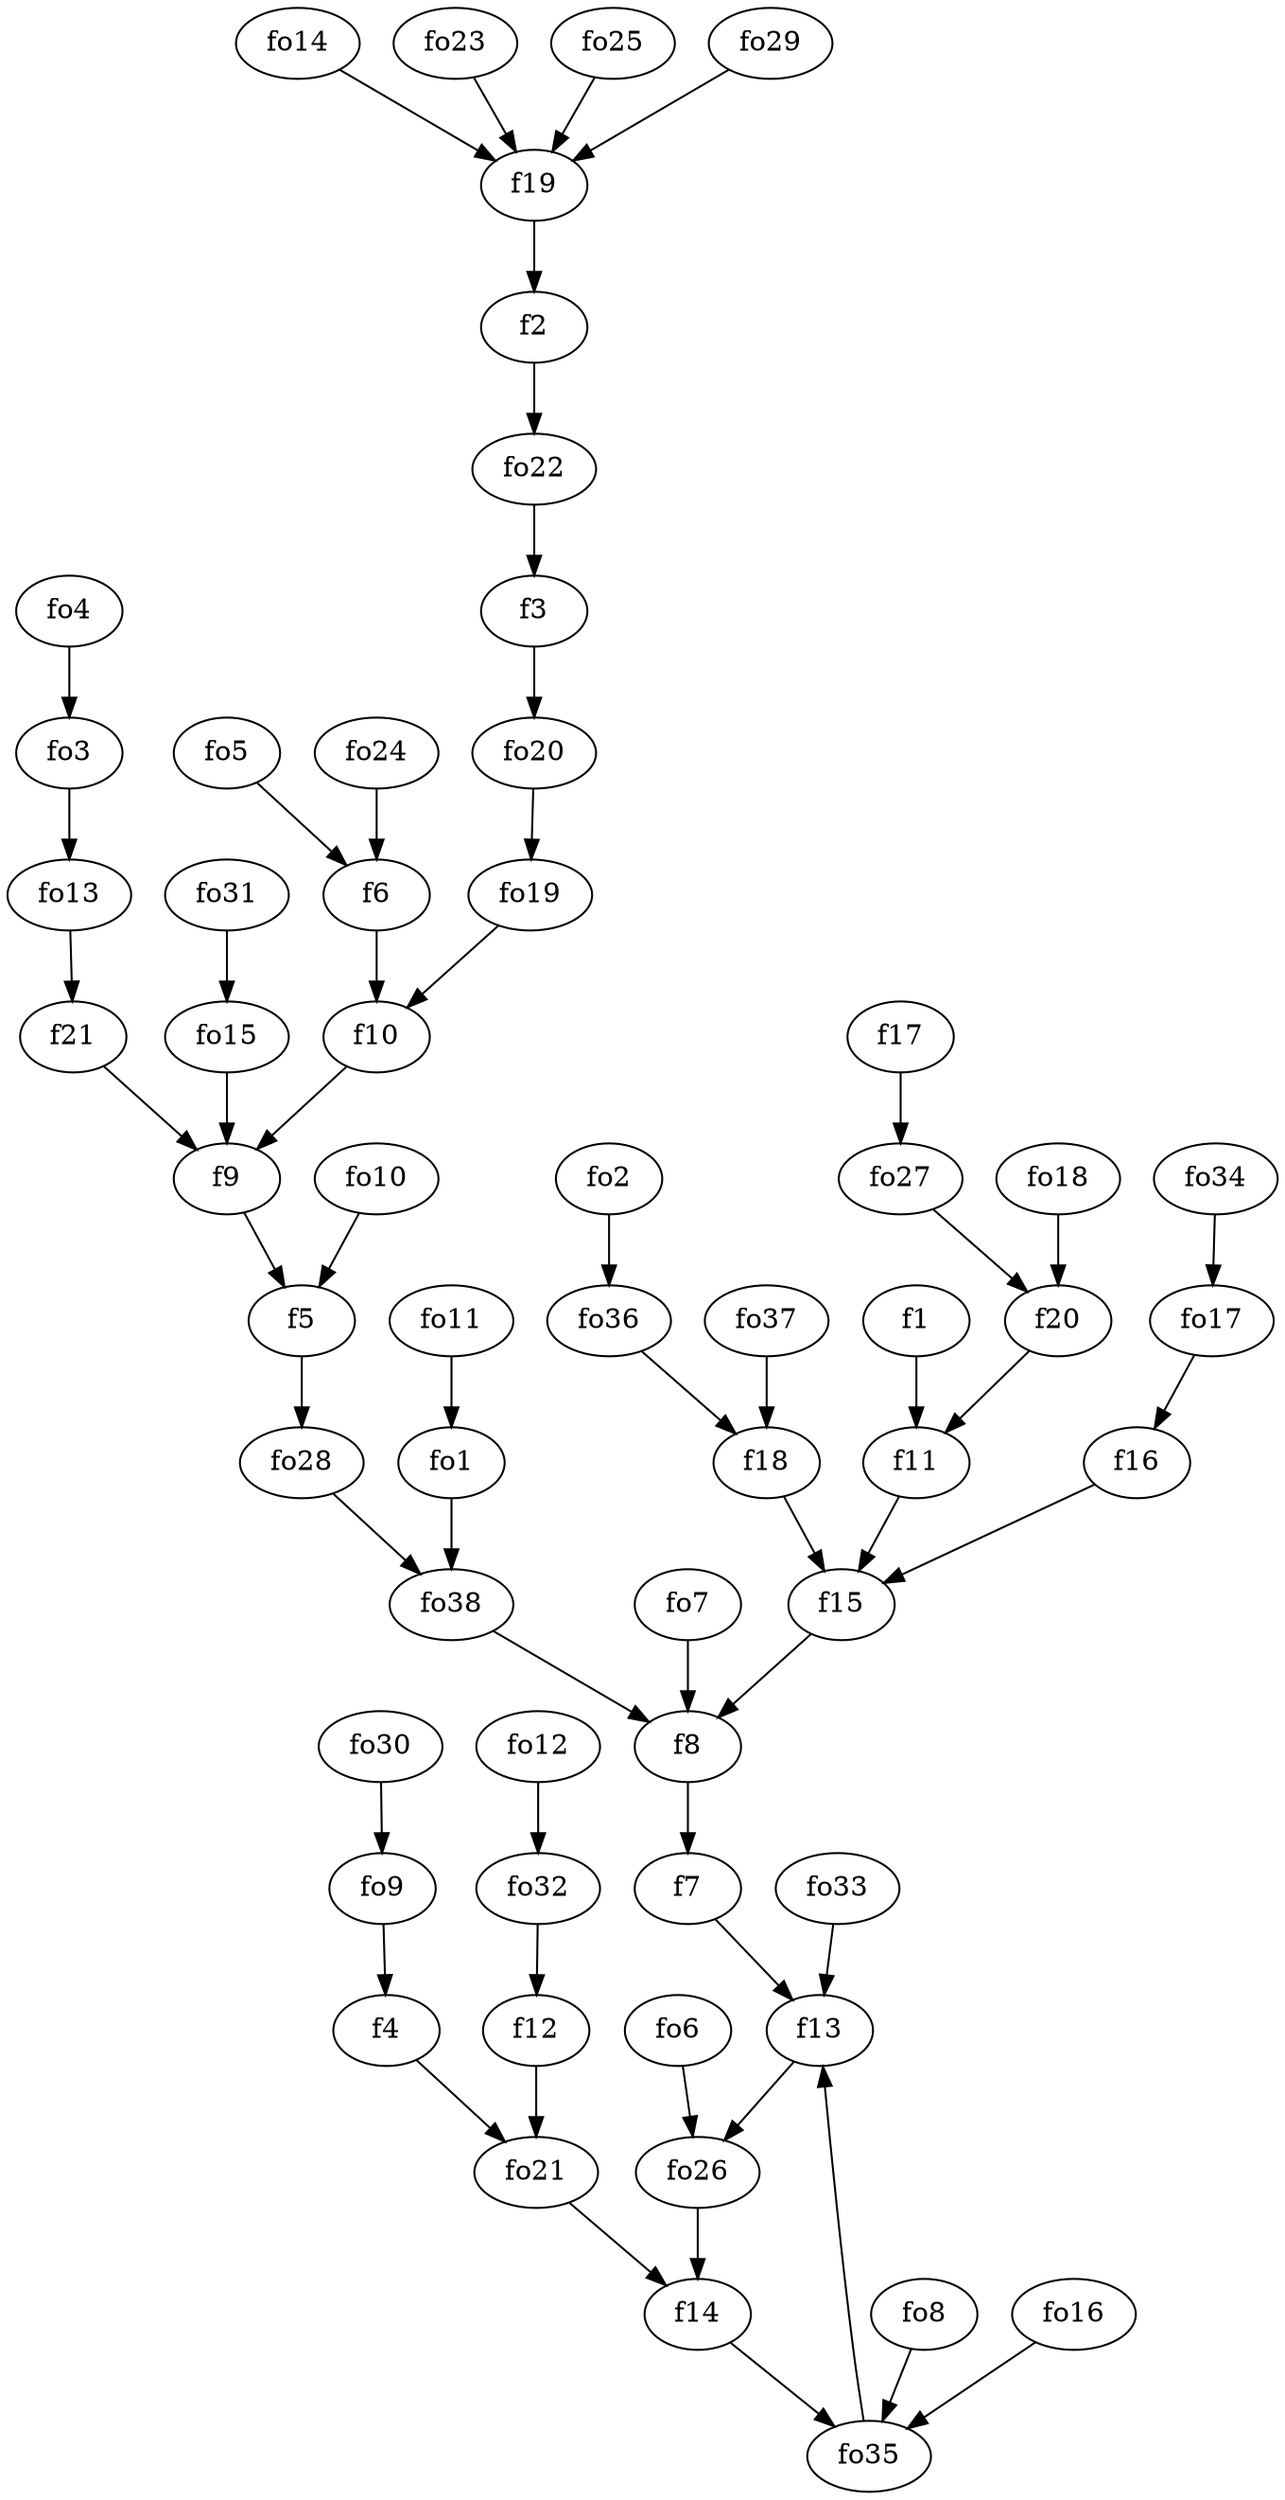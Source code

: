 strict digraph  {
f1;
f2;
f3;
f4;
f5;
f6;
f7;
f8;
f9;
f10;
f11;
f12;
f13;
f14;
f15;
f16;
f17;
f18;
f19;
f20;
f21;
fo1;
fo2;
fo3;
fo4;
fo5;
fo6;
fo7;
fo8;
fo9;
fo10;
fo11;
fo12;
fo13;
fo14;
fo15;
fo16;
fo17;
fo18;
fo19;
fo20;
fo21;
fo22;
fo23;
fo24;
fo25;
fo26;
fo27;
fo28;
fo29;
fo30;
fo31;
fo32;
fo33;
fo34;
fo35;
fo36;
fo37;
fo38;
f1 -> f11  [weight=2];
f2 -> fo22  [weight=2];
f3 -> fo20  [weight=2];
f4 -> fo21  [weight=2];
f5 -> fo28  [weight=2];
f6 -> f10  [weight=2];
f7 -> f13  [weight=2];
f8 -> f7  [weight=2];
f9 -> f5  [weight=2];
f10 -> f9  [weight=2];
f11 -> f15  [weight=2];
f12 -> fo21  [weight=2];
f13 -> fo26  [weight=2];
f14 -> fo35  [weight=2];
f15 -> f8  [weight=2];
f16 -> f15  [weight=2];
f17 -> fo27  [weight=2];
f18 -> f15  [weight=2];
f19 -> f2  [weight=2];
f20 -> f11  [weight=2];
f21 -> f9  [weight=2];
fo1 -> fo38  [weight=2];
fo2 -> fo36  [weight=2];
fo3 -> fo13  [weight=2];
fo4 -> fo3  [weight=2];
fo5 -> f6  [weight=2];
fo6 -> fo26  [weight=2];
fo7 -> f8  [weight=2];
fo8 -> fo35  [weight=2];
fo9 -> f4  [weight=2];
fo10 -> f5  [weight=2];
fo11 -> fo1  [weight=2];
fo12 -> fo32  [weight=2];
fo13 -> f21  [weight=2];
fo14 -> f19  [weight=2];
fo15 -> f9  [weight=2];
fo16 -> fo35  [weight=2];
fo17 -> f16  [weight=2];
fo18 -> f20  [weight=2];
fo19 -> f10  [weight=2];
fo20 -> fo19  [weight=2];
fo21 -> f14  [weight=2];
fo22 -> f3  [weight=2];
fo23 -> f19  [weight=2];
fo24 -> f6  [weight=2];
fo25 -> f19  [weight=2];
fo26 -> f14  [weight=2];
fo27 -> f20  [weight=2];
fo28 -> fo38  [weight=2];
fo29 -> f19  [weight=2];
fo30 -> fo9  [weight=2];
fo31 -> fo15  [weight=2];
fo32 -> f12  [weight=2];
fo33 -> f13  [weight=2];
fo34 -> fo17  [weight=2];
fo35 -> f13  [weight=2];
fo36 -> f18  [weight=2];
fo37 -> f18  [weight=2];
fo38 -> f8  [weight=2];
}
